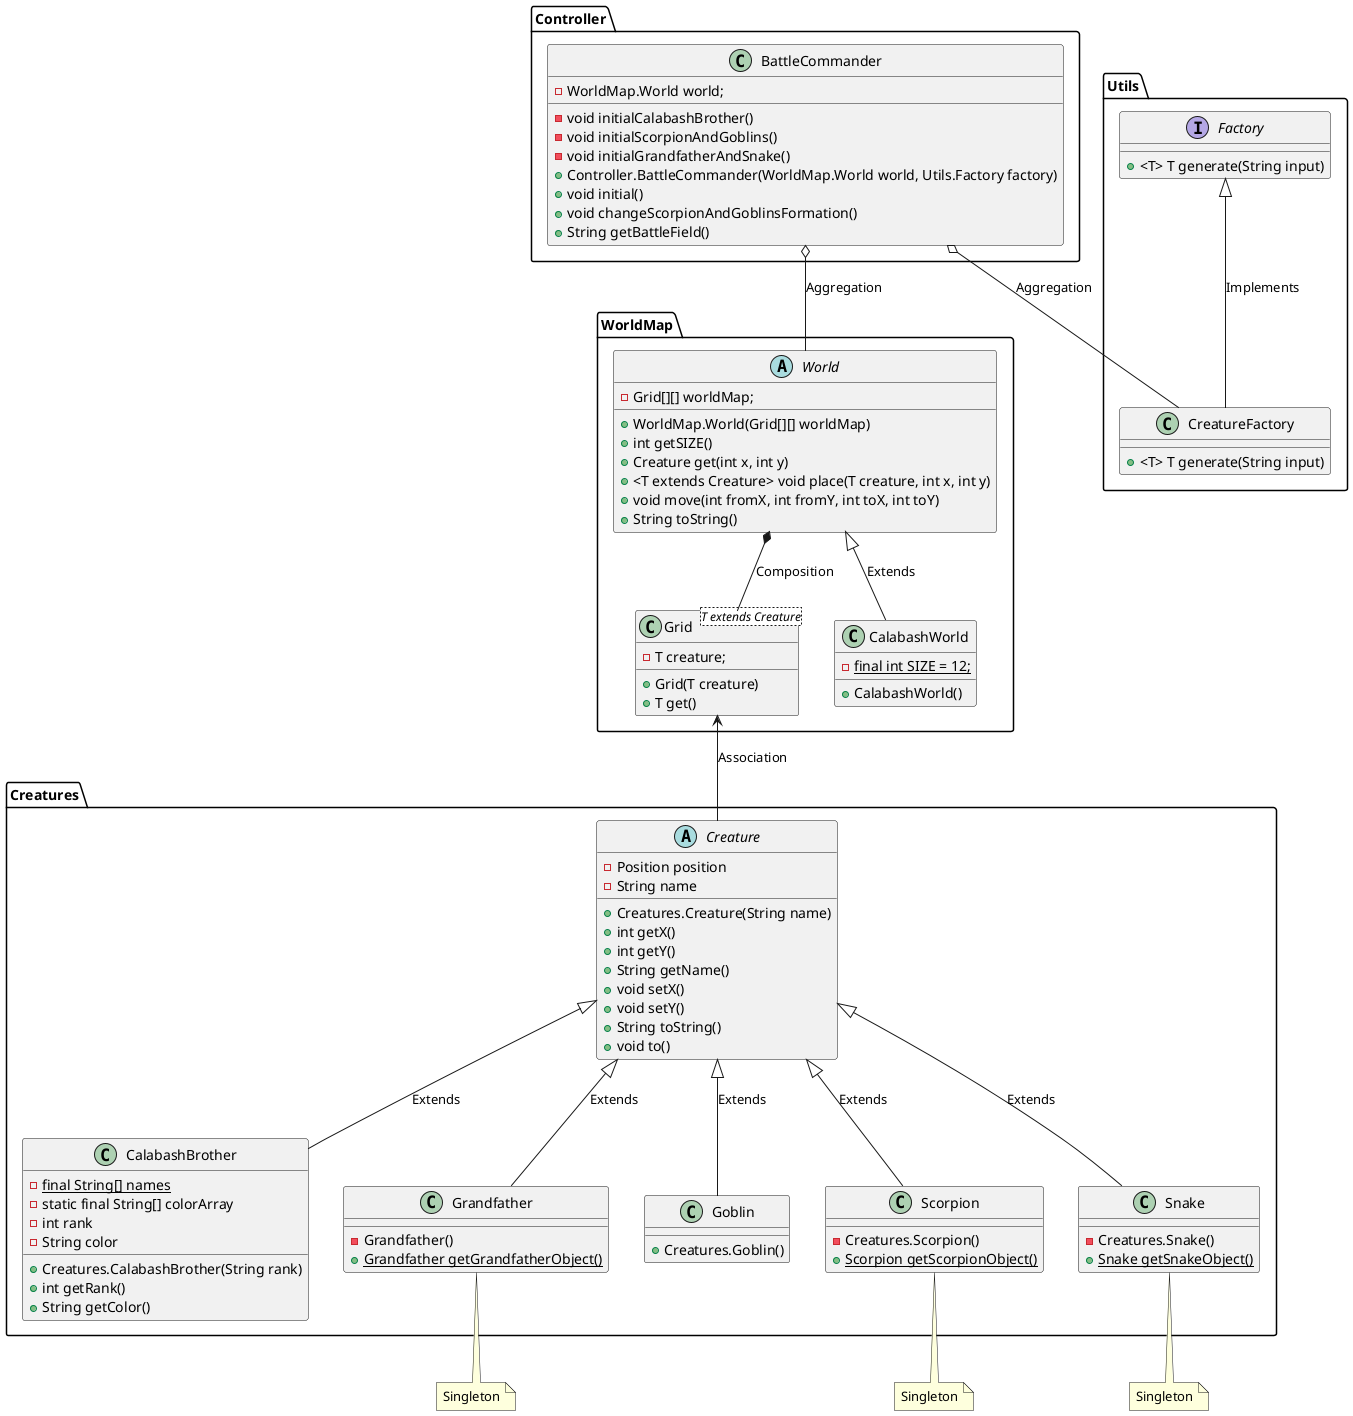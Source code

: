 @startuml
abstract class Creatures.Creature {
- Position position
- String name

+ Creatures.Creature(String name)
+ int getX()
+ int getY()
+ String getName()
+ void setX()
+ void setY()
+ String toString()
+ void to()
}
class Creatures.CalabashBrother {
- {static} final String[] names
- static final String[] colorArray
- int rank
- String color

+ Creatures.CalabashBrother(String rank)
+ int getRank()
+ String getColor()
}
Creatures.Creature <|-- Creatures.CalabashBrother: Extends


class Creatures.Grandfather {
- Grandfather()
+ {static} Grandfather getGrandfatherObject()
}
note bottom: Singleton
Creatures.Creature <|-- Creatures.Grandfather: Extends

class Creatures.Goblin {
+ Creatures.Goblin()
}
Creatures.Creature <|-- Creatures.Goblin: Extends

class Creatures.Scorpion {
- Creatures.Scorpion()
+ {static} Scorpion getScorpionObject()
}
note bottom: Singleton
Creatures.Creature <|-- Creatures.Scorpion: Extends

class Creatures.Snake {
- Creatures.Snake()
+ {static} Snake getSnakeObject()
}
note bottom: Singleton
Creatures.Creature <|-- Creatures.Snake: Extends

class WorldMap.Grid<T extends Creature> {
- T creature;

+ Grid(T creature)
+ T get()
}

abstract class WorldMap.World {
- Grid[][] worldMap;

+ WorldMap.World(Grid[][] worldMap)
+ int getSIZE()
+ Creature get(int x, int y)
+ <T extends Creature> void place(T creature, int x, int y)
+ void move(int fromX, int fromY, int toX, int toY)
+ String toString()
}

class WorldMap.CalabashWorld {
- {static} final int SIZE = 12;

+ CalabashWorld()
}

WorldMap.World *-- WorldMap.Grid: Composition
WorldMap.Grid <-- Creatures.Creature: Association
WorldMap.World <|-- WorldMap.CalabashWorld: Extends

class Controller.BattleCommander {
- WorldMap.World world;

- void initialCalabashBrother()
- void initialScorpionAndGoblins()
- void initialGrandfatherAndSnake()
+ Controller.BattleCommander(WorldMap.World world, Utils.Factory factory)
+ void initial()
+ void changeScorpionAndGoblinsFormation()
+ String getBattleField()
}

Controller.BattleCommander o-- WorldMap.World: Aggregation

interface Utils.Factory{
+ <T> T generate(String input)
}

class Utils.CreatureFactory{
+ <T> T generate(String input)
}

Controller.BattleCommander o-- Utils.CreatureFactory: Aggregation
Utils.Factory <|-- Utils.CreatureFactory: Implements

@enduml